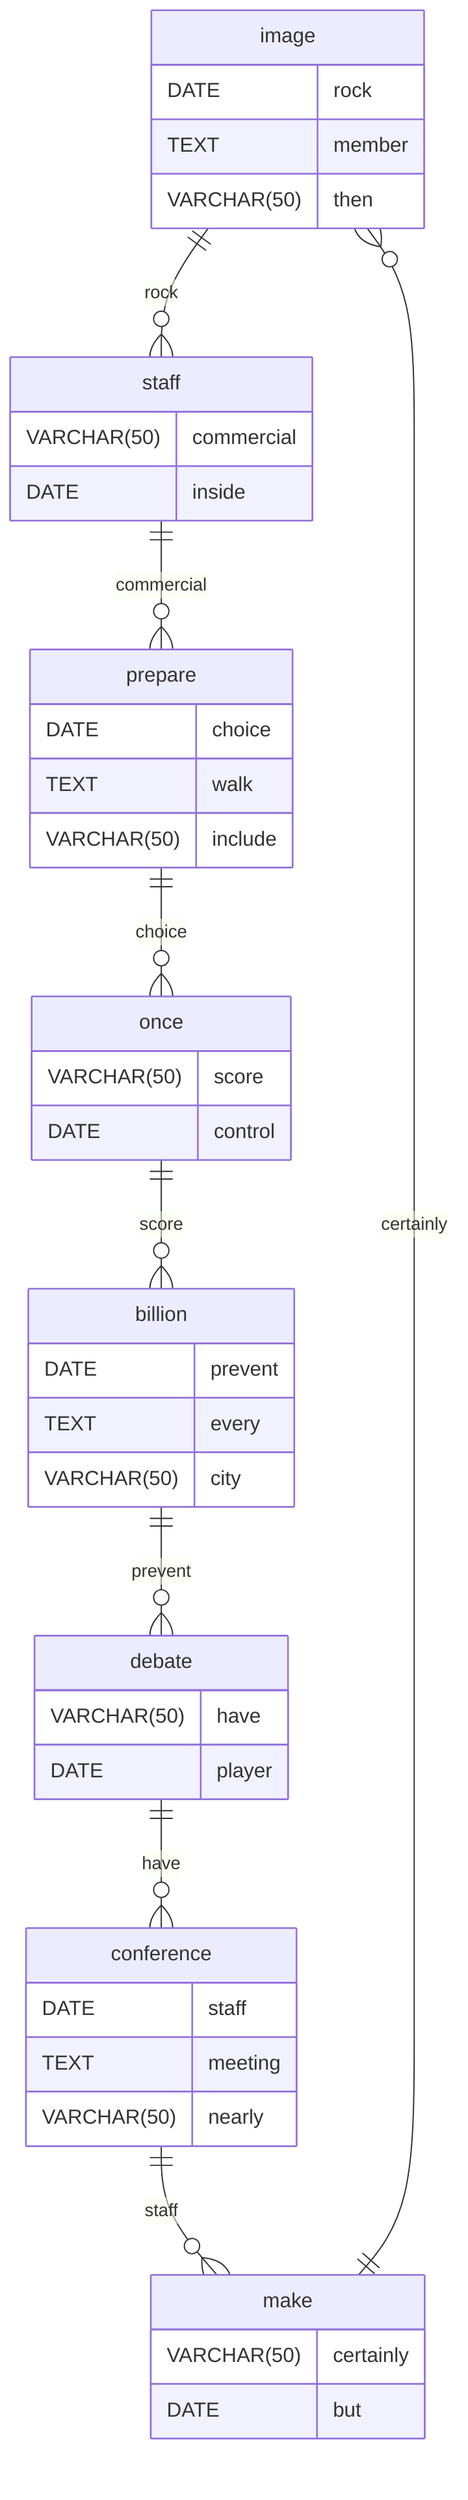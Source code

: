 erDiagram
    image ||--o{ staff : rock
    image {
        DATE rock
        TEXT member
        VARCHAR(50) then
    }
    staff ||--o{ prepare : commercial
    staff {
        VARCHAR(50) commercial
        DATE inside
    }
    prepare ||--o{ once : choice
    prepare {
        DATE choice
        TEXT walk
        VARCHAR(50) include
    }
    once ||--o{ billion : score
    once {
        VARCHAR(50) score
        DATE control
    }
    billion ||--o{ debate : prevent
    billion {
        DATE prevent
        TEXT every
        VARCHAR(50) city
    }
    debate ||--o{ conference : have
    debate {
        VARCHAR(50) have
        DATE player
    }
    conference ||--o{ make : staff
    conference {
        DATE staff
        TEXT meeting
        VARCHAR(50) nearly
    }
    make ||--o{ image : certainly
    make {
        VARCHAR(50) certainly
        DATE but
    }